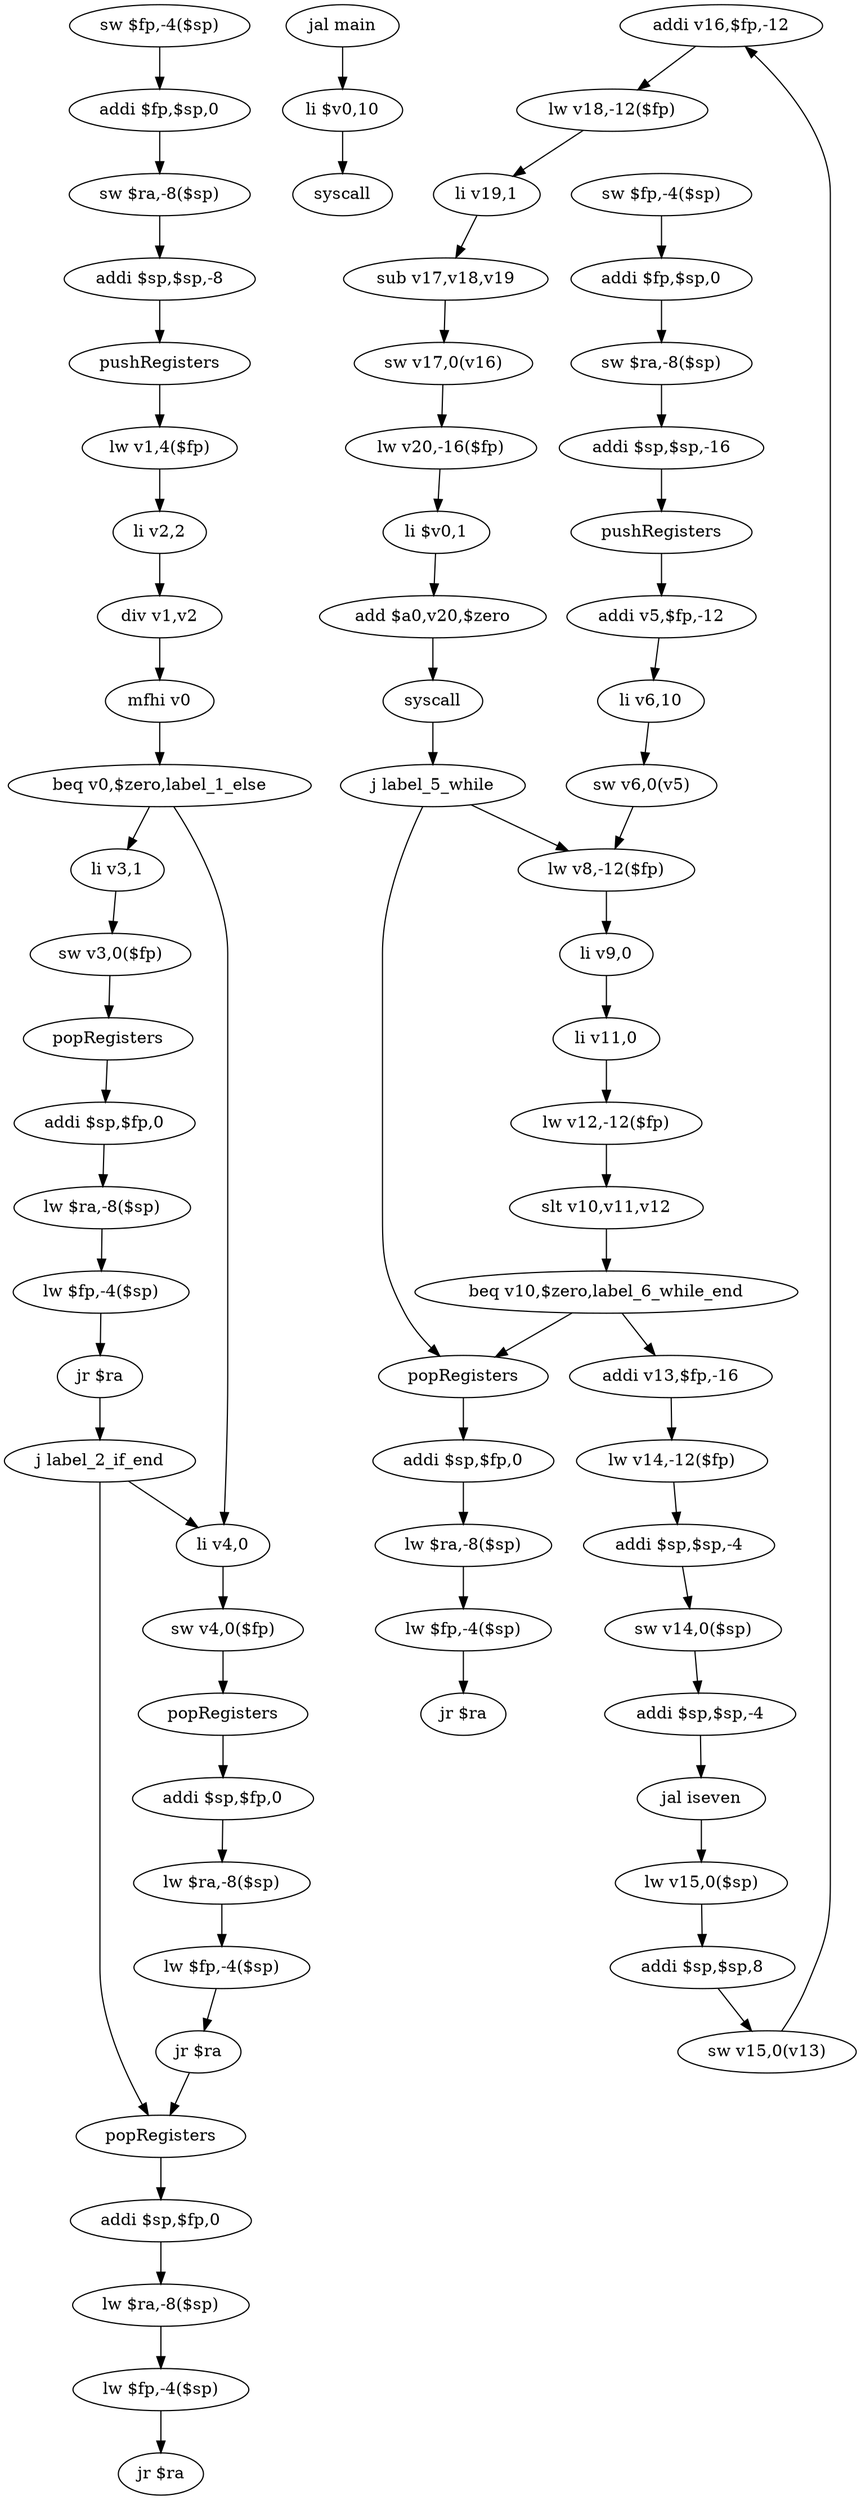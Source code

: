 digraph D {
Node0[label="lw v1,4($fp)"]
Node1[label="sw v4,0($fp)"]
Node2[label="syscall"]
Node3[label="addi v16,$fp,-12"]
Node4[label="addi $sp,$fp,0"]
Node5[label="lw $fp,-4($sp)"]
Node6[label="li v3,1"]
Node7[label="li $v0,1"]
Node8[label="sw $fp,-4($sp)"]
Node9[label="addi $fp,$sp,0"]
Node10[label="jr $ra"]
Node11[label="lw v20,-16($fp)"]
Node12[label="addi $sp,$fp,0"]
Node13[label="addi v13,$fp,-16"]
Node14[label="sw v17,0(v16)"]
Node15[label="jal main"]
Node16[label="pushRegisters"]
Node17[label="sw v14,0($sp)"]
Node18[label="lw v14,-12($fp)"]
Node19[label="add $a0,v20,$zero"]
Node20[label="j label_5_while"]
Node21[label="beq v10,$zero,label_6_while_end"]
Node22[label="li $v0,10"]
Node23[label="popRegisters"]
Node24[label="slt v10,v11,v12"]
Node25[label="addi $sp,$sp,-4"]
Node26[label="jal iseven"]
Node27[label="lw $ra,-8($sp)"]
Node28[label="popRegisters"]
Node29[label="jr $ra"]
Node30[label="addi $sp,$sp,-8"]
Node31[label="addi $fp,$sp,0"]
Node32[label="sw v15,0(v13)"]
Node33[label="lw $ra,-8($sp)"]
Node34[label="li v11,0"]
Node35[label="addi $sp,$fp,0"]
Node36[label="li v9,0"]
Node37[label="li v4,0"]
Node38[label="jr $ra"]
Node39[label="sw v3,0($fp)"]
Node40[label="lw $ra,-8($sp)"]
Node41[label="li v6,10"]
Node42[label="popRegisters"]
Node43[label="mfhi v0"]
Node44[label="li v19,1"]
Node45[label="lw v15,0($sp)"]
Node46[label="div v1,v2"]
Node47[label="lw v12,-12($fp)"]
Node48[label="popRegisters"]
Node49[label="pushRegisters"]
Node50[label="addi $sp,$sp,8"]
Node51[label="lw $fp,-4($sp)"]
Node52[label="sw $ra,-8($sp)"]
Node53[label="lw $fp,-4($sp)"]
Node54[label="sub v17,v18,v19"]
Node55[label="sw $fp,-4($sp)"]
Node56[label="jr $ra"]
Node57[label="sw v6,0(v5)"]
Node58[label="addi $sp,$fp,0"]
Node59[label="j label_2_if_end"]
Node60[label="li v2,2"]
Node61[label="lw v18,-12($fp)"]
Node62[label="sw $ra,-8($sp)"]
Node63[label="syscall"]
Node64[label="lw $fp,-4($sp)"]
Node65[label="addi v5,$fp,-12"]
Node66[label="addi $sp,$sp,-4"]
Node67[label="lw $ra,-8($sp)"]
Node68[label="addi $sp,$sp,-16"]
Node69[label="beq v0,$zero,label_1_else"]
Node70[label="lw v8,-12($fp)"]
Node0-> {Node60};
Node1-> {Node23};
Node2-> {};
Node3-> {Node61};
Node4-> {Node40};
Node5-> {Node10};
Node6-> {Node39};
Node7-> {Node19};
Node8-> {Node9};
Node9-> {Node52};
Node10-> {Node48};
Node11-> {Node7};
Node12-> {Node67};
Node13-> {Node18};
Node14-> {Node11};
Node15-> {Node22};
Node16-> {Node0};
Node17-> {Node66};
Node18-> {Node25};
Node19-> {Node63};
Node20-> {Node28, Node70};
Node21-> {Node28, Node13};
Node22-> {Node2};
Node23-> {Node4};
Node24-> {Node21};
Node25-> {Node17};
Node26-> {Node45};
Node27-> {Node53};
Node28-> {Node12};
Node29-> {Node59};
Node30-> {Node16};
Node31-> {Node62};
Node32-> {Node3};
Node33-> {Node64};
Node34-> {Node47};
Node35-> {Node33};
Node36-> {Node34};
Node37-> {Node1};
Node38-> {};
Node39-> {Node42};
Node40-> {Node5};
Node41-> {Node57};
Node42-> {Node58};
Node43-> {Node69};
Node44-> {Node54};
Node45-> {Node50};
Node46-> {Node43};
Node47-> {Node24};
Node48-> {Node35};
Node49-> {Node65};
Node50-> {Node32};
Node51-> {Node56};
Node52-> {Node68};
Node53-> {Node29};
Node54-> {Node14};
Node55-> {Node31};
Node56-> {};
Node57-> {Node70};
Node58-> {Node27};
Node59-> {Node48, Node37};
Node60-> {Node46};
Node61-> {Node44};
Node62-> {Node30};
Node63-> {Node20};
Node64-> {Node38};
Node65-> {Node41};
Node66-> {Node26};
Node67-> {Node51};
Node68-> {Node49};
Node69-> {Node6, Node37};
Node70-> {Node36};
}
